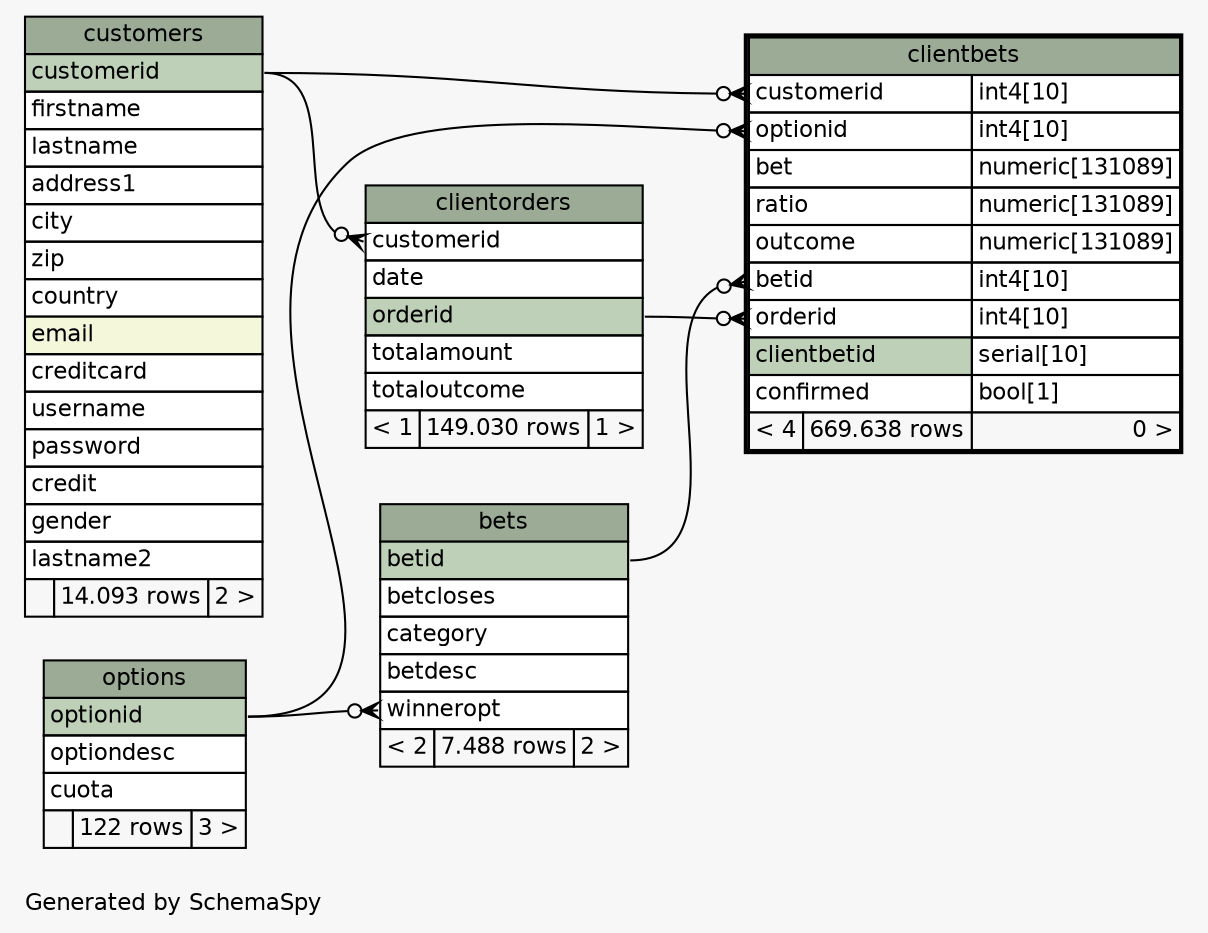 // dot 2.38.0 on Linux 4.4.0-45-generic
// SchemaSpy rev 590
digraph "oneDegreeRelationshipsDiagram" {
  graph [
    rankdir="RL"
    bgcolor="#f7f7f7"
    label="\nGenerated by SchemaSpy"
    labeljust="l"
    nodesep="0.18"
    ranksep="0.46"
    fontname="Helvetica"
    fontsize="11"
  ];
  node [
    fontname="Helvetica"
    fontsize="11"
    shape="plaintext"
  ];
  edge [
    arrowsize="0.8"
  ];
  "bets":"winneropt":w -> "options":"optionid":e [arrowhead=none dir=back arrowtail=crowodot];
  "clientbets":"betid":w -> "bets":"betid":e [arrowhead=none dir=back arrowtail=crowodot];
  "clientbets":"customerid":w -> "customers":"customerid":e [arrowhead=none dir=back arrowtail=crowodot];
  "clientbets":"optionid":w -> "options":"optionid":e [arrowhead=none dir=back arrowtail=crowodot];
  "clientbets":"orderid":w -> "clientorders":"orderid":e [arrowhead=none dir=back arrowtail=crowodot];
  "clientorders":"customerid":w -> "customers":"customerid":e [arrowhead=none dir=back arrowtail=crowodot];
  "bets" [
    label=<
    <TABLE BORDER="0" CELLBORDER="1" CELLSPACING="0" BGCOLOR="#ffffff">
      <TR><TD COLSPAN="3" BGCOLOR="#9bab96" ALIGN="CENTER">bets</TD></TR>
      <TR><TD PORT="betid" COLSPAN="3" BGCOLOR="#bed1b8" ALIGN="LEFT">betid</TD></TR>
      <TR><TD PORT="betcloses" COLSPAN="3" ALIGN="LEFT">betcloses</TD></TR>
      <TR><TD PORT="category" COLSPAN="3" ALIGN="LEFT">category</TD></TR>
      <TR><TD PORT="betdesc" COLSPAN="3" ALIGN="LEFT">betdesc</TD></TR>
      <TR><TD PORT="winneropt" COLSPAN="3" ALIGN="LEFT">winneropt</TD></TR>
      <TR><TD ALIGN="LEFT" BGCOLOR="#f7f7f7">&lt; 2</TD><TD ALIGN="RIGHT" BGCOLOR="#f7f7f7">7.488 rows</TD><TD ALIGN="RIGHT" BGCOLOR="#f7f7f7">2 &gt;</TD></TR>
    </TABLE>>
    URL="bets.html"
    tooltip="bets"
  ];
  "clientbets" [
    label=<
    <TABLE BORDER="2" CELLBORDER="1" CELLSPACING="0" BGCOLOR="#ffffff">
      <TR><TD COLSPAN="3" BGCOLOR="#9bab96" ALIGN="CENTER">clientbets</TD></TR>
      <TR><TD PORT="customerid" COLSPAN="2" ALIGN="LEFT">customerid</TD><TD PORT="customerid.type" ALIGN="LEFT">int4[10]</TD></TR>
      <TR><TD PORT="optionid" COLSPAN="2" ALIGN="LEFT">optionid</TD><TD PORT="optionid.type" ALIGN="LEFT">int4[10]</TD></TR>
      <TR><TD PORT="bet" COLSPAN="2" ALIGN="LEFT">bet</TD><TD PORT="bet.type" ALIGN="LEFT">numeric[131089]</TD></TR>
      <TR><TD PORT="ratio" COLSPAN="2" ALIGN="LEFT">ratio</TD><TD PORT="ratio.type" ALIGN="LEFT">numeric[131089]</TD></TR>
      <TR><TD PORT="outcome" COLSPAN="2" ALIGN="LEFT">outcome</TD><TD PORT="outcome.type" ALIGN="LEFT">numeric[131089]</TD></TR>
      <TR><TD PORT="betid" COLSPAN="2" ALIGN="LEFT">betid</TD><TD PORT="betid.type" ALIGN="LEFT">int4[10]</TD></TR>
      <TR><TD PORT="orderid" COLSPAN="2" ALIGN="LEFT">orderid</TD><TD PORT="orderid.type" ALIGN="LEFT">int4[10]</TD></TR>
      <TR><TD PORT="clientbetid" COLSPAN="2" BGCOLOR="#bed1b8" ALIGN="LEFT">clientbetid</TD><TD PORT="clientbetid.type" ALIGN="LEFT">serial[10]</TD></TR>
      <TR><TD PORT="confirmed" COLSPAN="2" ALIGN="LEFT">confirmed</TD><TD PORT="confirmed.type" ALIGN="LEFT">bool[1]</TD></TR>
      <TR><TD ALIGN="LEFT" BGCOLOR="#f7f7f7">&lt; 4</TD><TD ALIGN="RIGHT" BGCOLOR="#f7f7f7">669.638 rows</TD><TD ALIGN="RIGHT" BGCOLOR="#f7f7f7">0 &gt;</TD></TR>
    </TABLE>>
    URL="clientbets.html"
    tooltip="clientbets"
  ];
  "clientorders" [
    label=<
    <TABLE BORDER="0" CELLBORDER="1" CELLSPACING="0" BGCOLOR="#ffffff">
      <TR><TD COLSPAN="3" BGCOLOR="#9bab96" ALIGN="CENTER">clientorders</TD></TR>
      <TR><TD PORT="customerid" COLSPAN="3" ALIGN="LEFT">customerid</TD></TR>
      <TR><TD PORT="date" COLSPAN="3" ALIGN="LEFT">date</TD></TR>
      <TR><TD PORT="orderid" COLSPAN="3" BGCOLOR="#bed1b8" ALIGN="LEFT">orderid</TD></TR>
      <TR><TD PORT="totalamount" COLSPAN="3" ALIGN="LEFT">totalamount</TD></TR>
      <TR><TD PORT="totaloutcome" COLSPAN="3" ALIGN="LEFT">totaloutcome</TD></TR>
      <TR><TD ALIGN="LEFT" BGCOLOR="#f7f7f7">&lt; 1</TD><TD ALIGN="RIGHT" BGCOLOR="#f7f7f7">149.030 rows</TD><TD ALIGN="RIGHT" BGCOLOR="#f7f7f7">1 &gt;</TD></TR>
    </TABLE>>
    URL="clientorders.html"
    tooltip="clientorders"
  ];
  "customers" [
    label=<
    <TABLE BORDER="0" CELLBORDER="1" CELLSPACING="0" BGCOLOR="#ffffff">
      <TR><TD COLSPAN="3" BGCOLOR="#9bab96" ALIGN="CENTER">customers</TD></TR>
      <TR><TD PORT="customerid" COLSPAN="3" BGCOLOR="#bed1b8" ALIGN="LEFT">customerid</TD></TR>
      <TR><TD PORT="firstname" COLSPAN="3" ALIGN="LEFT">firstname</TD></TR>
      <TR><TD PORT="lastname" COLSPAN="3" ALIGN="LEFT">lastname</TD></TR>
      <TR><TD PORT="address1" COLSPAN="3" ALIGN="LEFT">address1</TD></TR>
      <TR><TD PORT="city" COLSPAN="3" ALIGN="LEFT">city</TD></TR>
      <TR><TD PORT="zip" COLSPAN="3" ALIGN="LEFT">zip</TD></TR>
      <TR><TD PORT="country" COLSPAN="3" ALIGN="LEFT">country</TD></TR>
      <TR><TD PORT="email" COLSPAN="3" BGCOLOR="#f4f7da" ALIGN="LEFT">email</TD></TR>
      <TR><TD PORT="creditcard" COLSPAN="3" ALIGN="LEFT">creditcard</TD></TR>
      <TR><TD PORT="username" COLSPAN="3" ALIGN="LEFT">username</TD></TR>
      <TR><TD PORT="password" COLSPAN="3" ALIGN="LEFT">password</TD></TR>
      <TR><TD PORT="credit" COLSPAN="3" ALIGN="LEFT">credit</TD></TR>
      <TR><TD PORT="gender" COLSPAN="3" ALIGN="LEFT">gender</TD></TR>
      <TR><TD PORT="lastname2" COLSPAN="3" ALIGN="LEFT">lastname2</TD></TR>
      <TR><TD ALIGN="LEFT" BGCOLOR="#f7f7f7">  </TD><TD ALIGN="RIGHT" BGCOLOR="#f7f7f7">14.093 rows</TD><TD ALIGN="RIGHT" BGCOLOR="#f7f7f7">2 &gt;</TD></TR>
    </TABLE>>
    URL="customers.html"
    tooltip="customers"
  ];
  "options" [
    label=<
    <TABLE BORDER="0" CELLBORDER="1" CELLSPACING="0" BGCOLOR="#ffffff">
      <TR><TD COLSPAN="3" BGCOLOR="#9bab96" ALIGN="CENTER">options</TD></TR>
      <TR><TD PORT="optionid" COLSPAN="3" BGCOLOR="#bed1b8" ALIGN="LEFT">optionid</TD></TR>
      <TR><TD PORT="optiondesc" COLSPAN="3" ALIGN="LEFT">optiondesc</TD></TR>
      <TR><TD PORT="cuota" COLSPAN="3" ALIGN="LEFT">cuota</TD></TR>
      <TR><TD ALIGN="LEFT" BGCOLOR="#f7f7f7">  </TD><TD ALIGN="RIGHT" BGCOLOR="#f7f7f7">122 rows</TD><TD ALIGN="RIGHT" BGCOLOR="#f7f7f7">3 &gt;</TD></TR>
    </TABLE>>
    URL="options.html"
    tooltip="options"
  ];
}
